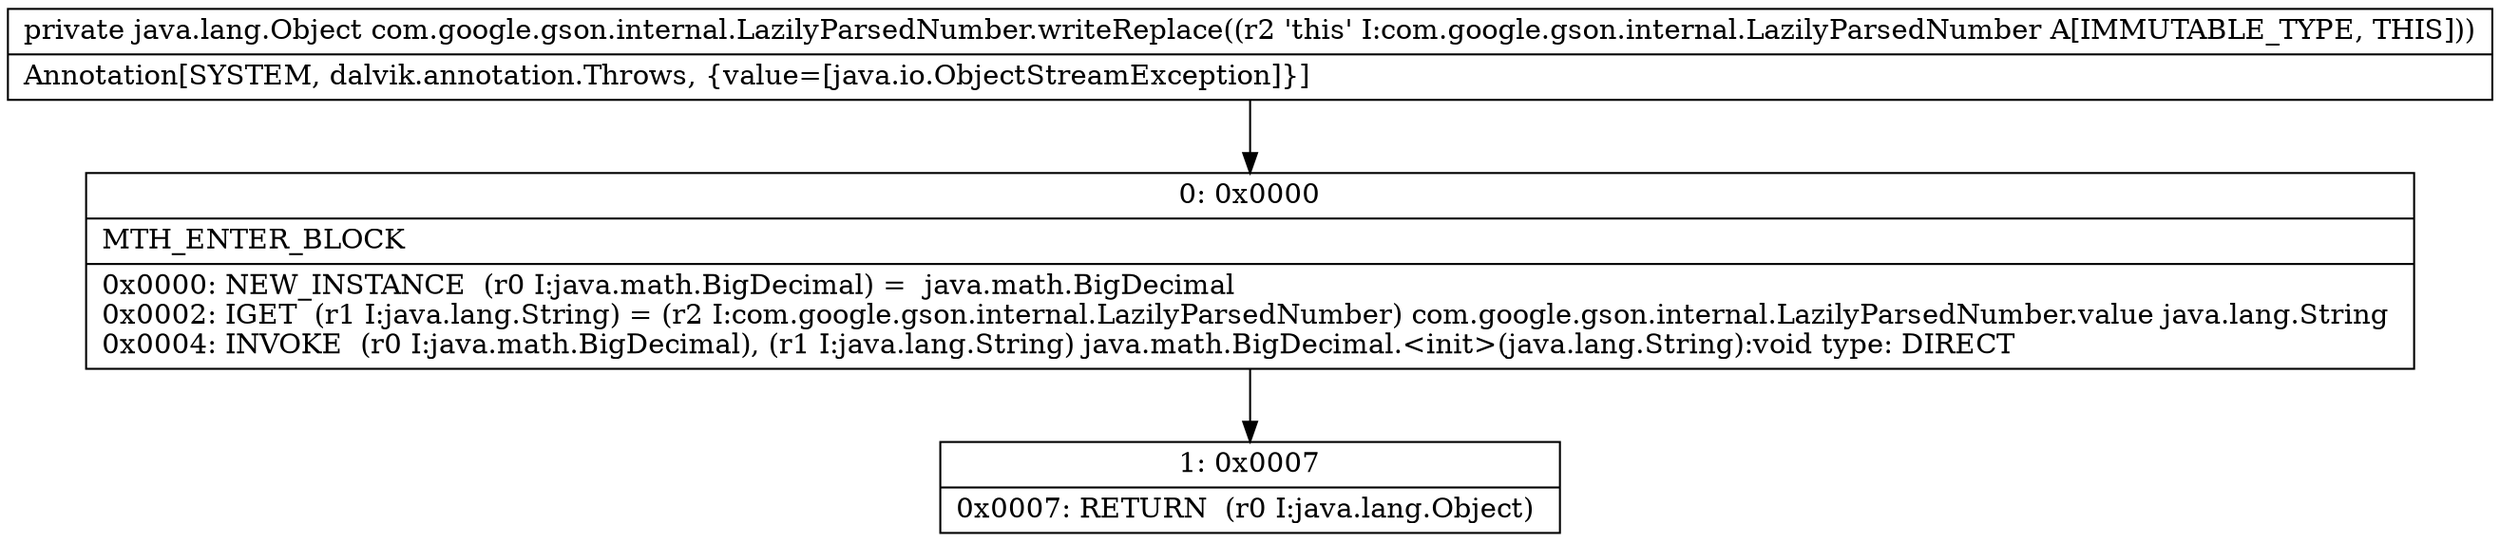 digraph "CFG forcom.google.gson.internal.LazilyParsedNumber.writeReplace()Ljava\/lang\/Object;" {
Node_0 [shape=record,label="{0\:\ 0x0000|MTH_ENTER_BLOCK\l|0x0000: NEW_INSTANCE  (r0 I:java.math.BigDecimal) =  java.math.BigDecimal \l0x0002: IGET  (r1 I:java.lang.String) = (r2 I:com.google.gson.internal.LazilyParsedNumber) com.google.gson.internal.LazilyParsedNumber.value java.lang.String \l0x0004: INVOKE  (r0 I:java.math.BigDecimal), (r1 I:java.lang.String) java.math.BigDecimal.\<init\>(java.lang.String):void type: DIRECT \l}"];
Node_1 [shape=record,label="{1\:\ 0x0007|0x0007: RETURN  (r0 I:java.lang.Object) \l}"];
MethodNode[shape=record,label="{private java.lang.Object com.google.gson.internal.LazilyParsedNumber.writeReplace((r2 'this' I:com.google.gson.internal.LazilyParsedNumber A[IMMUTABLE_TYPE, THIS]))  | Annotation[SYSTEM, dalvik.annotation.Throws, \{value=[java.io.ObjectStreamException]\}]\l}"];
MethodNode -> Node_0;
Node_0 -> Node_1;
}

